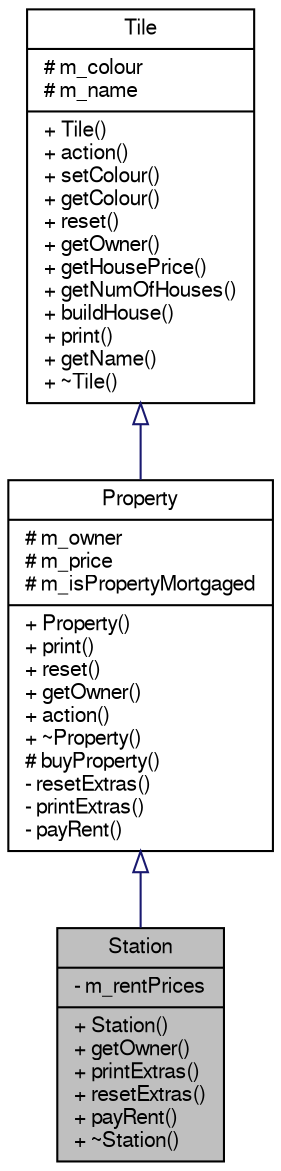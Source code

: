 digraph G
{
  edge [fontname="FreeSans",fontsize="10",labelfontname="FreeSans",labelfontsize="10"];
  node [fontname="FreeSans",fontsize="10",shape=record];
  Node1 [label="{Station\n|- m_rentPrices\l|+ Station()\l+ getOwner()\l+ printExtras()\l+ resetExtras()\l+ payRent()\l+ ~Station()\l}",height=0.2,width=0.4,color="black", fillcolor="grey75", style="filled" fontcolor="black"];
  Node2 -> Node1 [dir="back",color="midnightblue",fontsize="10",style="solid",arrowtail="onormal",fontname="FreeSans"];
  Node2 [label="{Property\n|# m_owner\l# m_price\l# m_isPropertyMortgaged\l|+ Property()\l+ print()\l+ reset()\l+ getOwner()\l+ action()\l+ ~Property()\l# buyProperty()\l- resetExtras()\l- printExtras()\l- payRent()\l}",height=0.2,width=0.4,color="black", fillcolor="white", style="filled",URL="$class_property.html"];
  Node3 -> Node2 [dir="back",color="midnightblue",fontsize="10",style="solid",arrowtail="onormal",fontname="FreeSans"];
  Node3 [label="{Tile\n|# m_colour\l# m_name\l|+ Tile()\l+ action()\l+ setColour()\l+ getColour()\l+ reset()\l+ getOwner()\l+ getHousePrice()\l+ getNumOfHouses()\l+ buildHouse()\l+ print()\l+ getName()\l+ ~Tile()\l}",height=0.2,width=0.4,color="black", fillcolor="white", style="filled",URL="$class_tile.html"];
}
